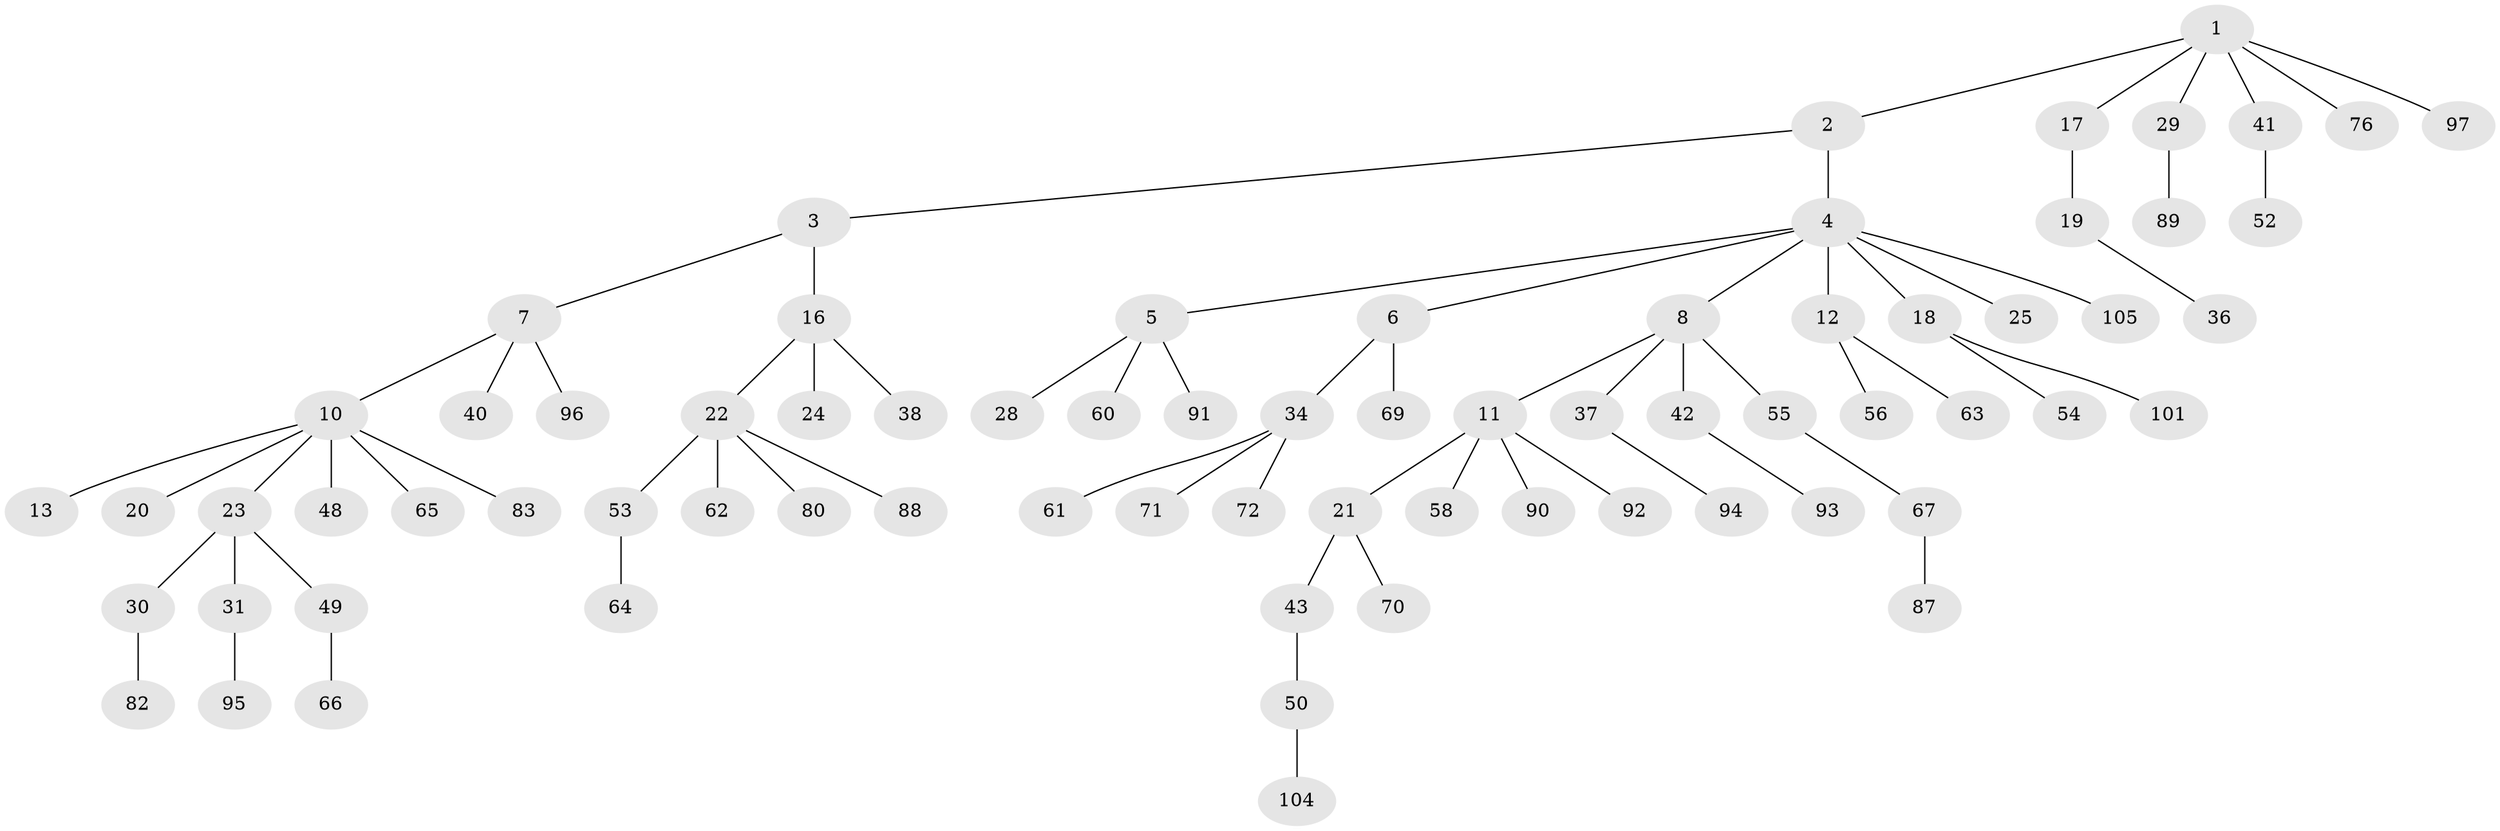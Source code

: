 // Generated by graph-tools (version 1.1) at 2025/24/03/03/25 07:24:08]
// undirected, 73 vertices, 72 edges
graph export_dot {
graph [start="1"]
  node [color=gray90,style=filled];
  1 [super="+14"];
  2;
  3 [super="+27"];
  4 [super="+15"];
  5 [super="+32"];
  6 [super="+9"];
  7 [super="+47"];
  8 [super="+57"];
  10 [super="+59"];
  11 [super="+85"];
  12 [super="+33"];
  13 [super="+39"];
  16;
  17 [super="+103"];
  18 [super="+35"];
  19;
  20;
  21 [super="+74"];
  22 [super="+26"];
  23 [super="+46"];
  24;
  25;
  28;
  29 [super="+78"];
  30 [super="+86"];
  31 [super="+73"];
  34 [super="+107"];
  36 [super="+45"];
  37 [super="+68"];
  38 [super="+51"];
  40;
  41 [super="+44"];
  42;
  43;
  48;
  49 [super="+79"];
  50 [super="+102"];
  52;
  53;
  54 [super="+75"];
  55;
  56 [super="+81"];
  58;
  60;
  61 [super="+106"];
  62;
  63;
  64 [super="+77"];
  65;
  66;
  67 [super="+84"];
  69;
  70;
  71;
  72;
  76;
  80 [super="+100"];
  82;
  83;
  87;
  88;
  89 [super="+99"];
  90;
  91;
  92;
  93 [super="+98"];
  94;
  95;
  96;
  97;
  101;
  104;
  105;
  1 -- 2;
  1 -- 17;
  1 -- 29;
  1 -- 97;
  1 -- 76;
  1 -- 41;
  2 -- 3;
  2 -- 4;
  3 -- 7;
  3 -- 16;
  4 -- 5;
  4 -- 6;
  4 -- 8;
  4 -- 12;
  4 -- 25;
  4 -- 18;
  4 -- 105;
  5 -- 28;
  5 -- 91;
  5 -- 60;
  6 -- 69;
  6 -- 34;
  7 -- 10;
  7 -- 40;
  7 -- 96;
  8 -- 11;
  8 -- 37;
  8 -- 42;
  8 -- 55;
  10 -- 13;
  10 -- 20;
  10 -- 23;
  10 -- 48;
  10 -- 65;
  10 -- 83;
  11 -- 21;
  11 -- 58;
  11 -- 90;
  11 -- 92;
  12 -- 56;
  12 -- 63;
  16 -- 22;
  16 -- 24;
  16 -- 38;
  17 -- 19;
  18 -- 54;
  18 -- 101;
  19 -- 36;
  21 -- 43;
  21 -- 70;
  22 -- 53;
  22 -- 62;
  22 -- 80;
  22 -- 88;
  23 -- 30;
  23 -- 31;
  23 -- 49;
  29 -- 89;
  30 -- 82;
  31 -- 95;
  34 -- 61;
  34 -- 71;
  34 -- 72;
  37 -- 94;
  41 -- 52;
  42 -- 93;
  43 -- 50;
  49 -- 66;
  50 -- 104;
  53 -- 64;
  55 -- 67;
  67 -- 87;
}
